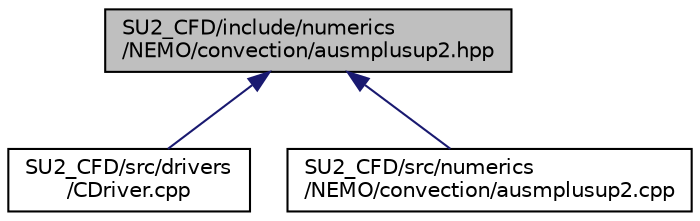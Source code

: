 digraph "SU2_CFD/include/numerics/NEMO/convection/ausmplusup2.hpp"
{
 // LATEX_PDF_SIZE
  edge [fontname="Helvetica",fontsize="10",labelfontname="Helvetica",labelfontsize="10"];
  node [fontname="Helvetica",fontsize="10",shape=record];
  Node1 [label="SU2_CFD/include/numerics\l/NEMO/convection/ausmplusup2.hpp",height=0.2,width=0.4,color="black", fillcolor="grey75", style="filled", fontcolor="black",tooltip="Declaration of numerics classes for the AUSM family of schemes in NEMO - AUSM+UP2."];
  Node1 -> Node2 [dir="back",color="midnightblue",fontsize="10",style="solid",fontname="Helvetica"];
  Node2 [label="SU2_CFD/src/drivers\l/CDriver.cpp",height=0.2,width=0.4,color="black", fillcolor="white", style="filled",URL="$CDriver_8cpp.html",tooltip="The main subroutines for driving single or multi-zone problems."];
  Node1 -> Node3 [dir="back",color="midnightblue",fontsize="10",style="solid",fontname="Helvetica"];
  Node3 [label="SU2_CFD/src/numerics\l/NEMO/convection/ausmplusup2.cpp",height=0.2,width=0.4,color="black", fillcolor="white", style="filled",URL="$ausmplusup2_8cpp.html",tooltip="Implementations of the AUSM-family of schemes - AUSM+UP2."];
}
